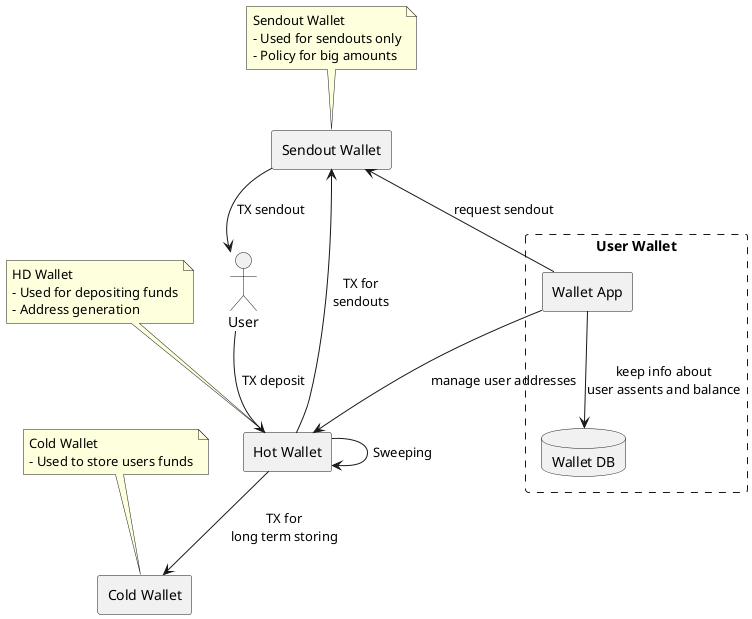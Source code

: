 @startuml

actor "User" as user

rectangle "User Wallet" #line.dashed {
    rectangle "Wallet App" as walletapp
    database "Wallet DB" as walletdb
}
rectangle "Hot Wallet" as hw
rectangle "Sendout Wallet" as sw
rectangle "Cold Wallet" as cw

walletapp --> hw: manage user addresses
walletapp --> walletdb: keep info about\nuser assents and balance
walletapp -up-> sw: request sendout

hw --> hw: Sweeping
hw --> sw: TX for\nsendouts
hw --> cw: TX for\nlong term storing

note top of hw
HD Wallet
- Used for depositing funds
- Address generation
end note

note top of sw
Sendout Wallet
- Used for sendouts only
- Policy for big amounts
end note

note top of cw
Cold Wallet
- Used to store users funds
end note


user --> hw: TX deposit
sw --> user: TX sendout

@enduml